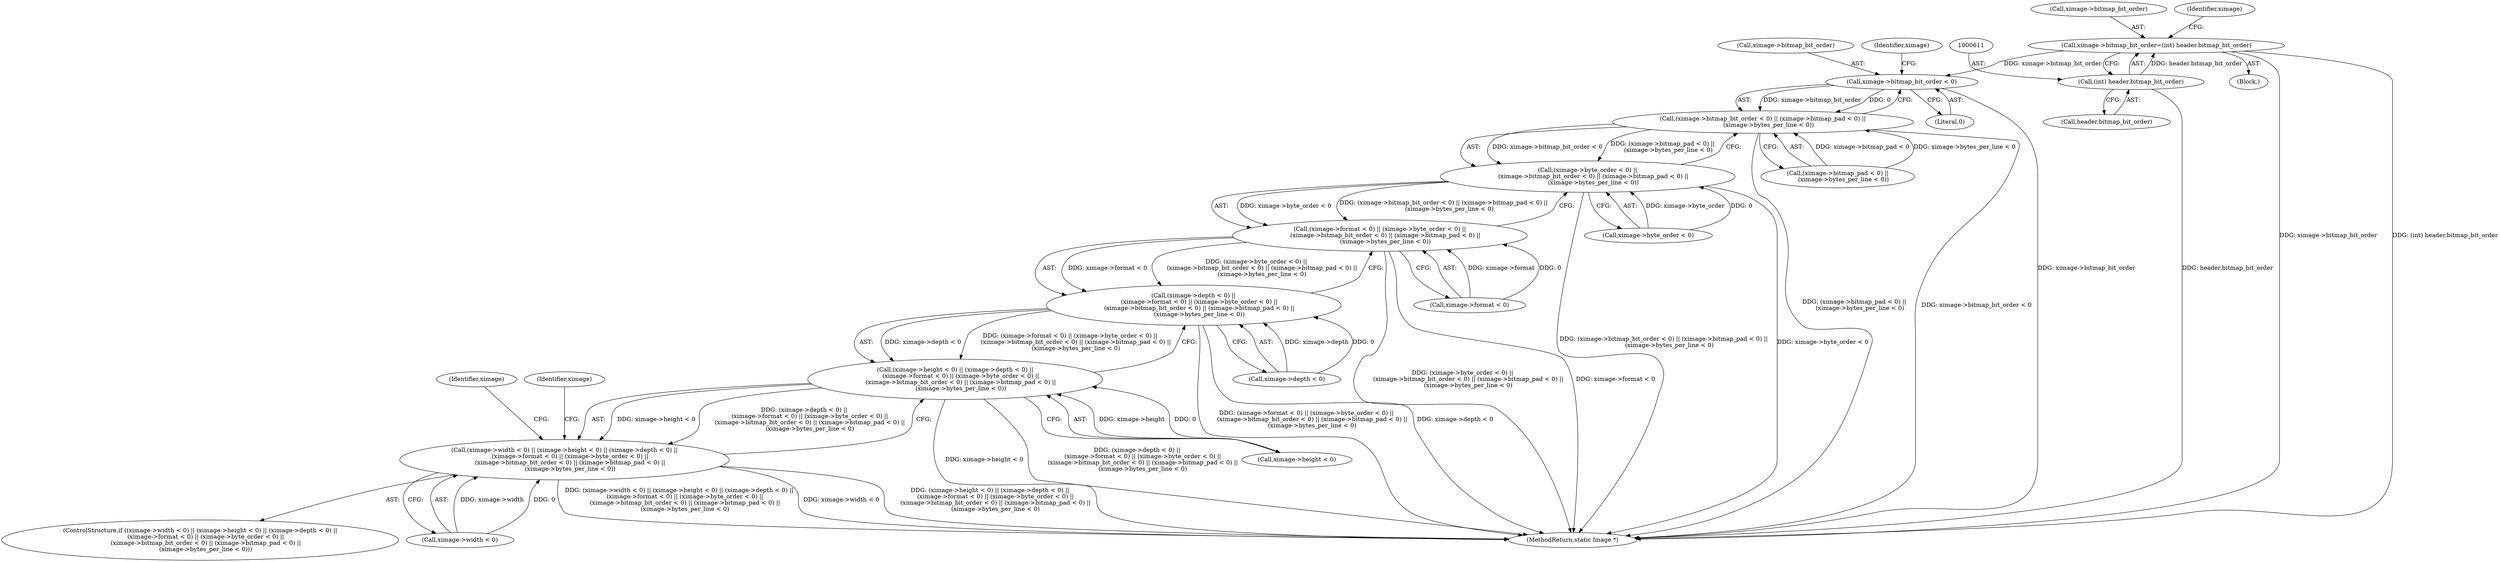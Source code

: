 digraph "0_ImageMagick_c78993d138bf480ab4652b5a48379d4ff75ba5f7@pointer" {
"1000606" [label="(Call,ximage->bitmap_bit_order=(int) header.bitmap_bit_order)"];
"1000610" [label="(Call,(int) header.bitmap_bit_order)"];
"1000677" [label="(Call,ximage->bitmap_bit_order < 0)"];
"1000676" [label="(Call,(ximage->bitmap_bit_order < 0) || (ximage->bitmap_pad < 0) ||\n      (ximage->bytes_per_line < 0))"];
"1000670" [label="(Call,(ximage->byte_order < 0) ||\n      (ximage->bitmap_bit_order < 0) || (ximage->bitmap_pad < 0) ||\n      (ximage->bytes_per_line < 0))"];
"1000664" [label="(Call,(ximage->format < 0) || (ximage->byte_order < 0) ||\n      (ximage->bitmap_bit_order < 0) || (ximage->bitmap_pad < 0) ||\n      (ximage->bytes_per_line < 0))"];
"1000658" [label="(Call,(ximage->depth < 0) ||\n      (ximage->format < 0) || (ximage->byte_order < 0) ||\n      (ximage->bitmap_bit_order < 0) || (ximage->bitmap_pad < 0) ||\n      (ximage->bytes_per_line < 0))"];
"1000652" [label="(Call,(ximage->height < 0) || (ximage->depth < 0) ||\n      (ximage->format < 0) || (ximage->byte_order < 0) ||\n      (ximage->bitmap_bit_order < 0) || (ximage->bitmap_pad < 0) ||\n      (ximage->bytes_per_line < 0))"];
"1000646" [label="(Call,(ximage->width < 0) || (ximage->height < 0) || (ximage->depth < 0) ||\n      (ximage->format < 0) || (ximage->byte_order < 0) ||\n      (ximage->bitmap_bit_order < 0) || (ximage->bitmap_pad < 0) ||\n      (ximage->bytes_per_line < 0))"];
"1000116" [label="(Block,)"];
"1000607" [label="(Call,ximage->bitmap_bit_order)"];
"1000646" [label="(Call,(ximage->width < 0) || (ximage->height < 0) || (ximage->depth < 0) ||\n      (ximage->format < 0) || (ximage->byte_order < 0) ||\n      (ximage->bitmap_bit_order < 0) || (ximage->bitmap_pad < 0) ||\n      (ximage->bytes_per_line < 0))"];
"1000617" [label="(Identifier,ximage)"];
"1000671" [label="(Call,ximage->byte_order < 0)"];
"1000681" [label="(Literal,0)"];
"1000645" [label="(ControlStructure,if ((ximage->width < 0) || (ximage->height < 0) || (ximage->depth < 0) ||\n      (ximage->format < 0) || (ximage->byte_order < 0) ||\n      (ximage->bitmap_bit_order < 0) || (ximage->bitmap_pad < 0) ||\n      (ximage->bytes_per_line < 0)))"];
"1000682" [label="(Call,(ximage->bitmap_pad < 0) ||\n      (ximage->bytes_per_line < 0))"];
"1000612" [label="(Call,header.bitmap_bit_order)"];
"1000664" [label="(Call,(ximage->format < 0) || (ximage->byte_order < 0) ||\n      (ximage->bitmap_bit_order < 0) || (ximage->bitmap_pad < 0) ||\n      (ximage->bytes_per_line < 0))"];
"1000670" [label="(Call,(ximage->byte_order < 0) ||\n      (ximage->bitmap_bit_order < 0) || (ximage->bitmap_pad < 0) ||\n      (ximage->bytes_per_line < 0))"];
"1000606" [label="(Call,ximage->bitmap_bit_order=(int) header.bitmap_bit_order)"];
"1001928" [label="(MethodReturn,static Image *)"];
"1000652" [label="(Call,(ximage->height < 0) || (ximage->depth < 0) ||\n      (ximage->format < 0) || (ximage->byte_order < 0) ||\n      (ximage->bitmap_bit_order < 0) || (ximage->bitmap_pad < 0) ||\n      (ximage->bytes_per_line < 0))"];
"1000678" [label="(Call,ximage->bitmap_bit_order)"];
"1000647" [label="(Call,ximage->width < 0)"];
"1000659" [label="(Call,ximage->depth < 0)"];
"1000610" [label="(Call,(int) header.bitmap_bit_order)"];
"1000658" [label="(Call,(ximage->depth < 0) ||\n      (ximage->format < 0) || (ximage->byte_order < 0) ||\n      (ximage->bitmap_bit_order < 0) || (ximage->bitmap_pad < 0) ||\n      (ximage->bytes_per_line < 0))"];
"1000653" [label="(Call,ximage->height < 0)"];
"1000695" [label="(Identifier,ximage)"];
"1000677" [label="(Call,ximage->bitmap_bit_order < 0)"];
"1000707" [label="(Identifier,ximage)"];
"1000685" [label="(Identifier,ximage)"];
"1000665" [label="(Call,ximage->format < 0)"];
"1000676" [label="(Call,(ximage->bitmap_bit_order < 0) || (ximage->bitmap_pad < 0) ||\n      (ximage->bytes_per_line < 0))"];
"1000606" -> "1000116"  [label="AST: "];
"1000606" -> "1000610"  [label="CFG: "];
"1000607" -> "1000606"  [label="AST: "];
"1000610" -> "1000606"  [label="AST: "];
"1000617" -> "1000606"  [label="CFG: "];
"1000606" -> "1001928"  [label="DDG: ximage->bitmap_bit_order"];
"1000606" -> "1001928"  [label="DDG: (int) header.bitmap_bit_order"];
"1000610" -> "1000606"  [label="DDG: header.bitmap_bit_order"];
"1000606" -> "1000677"  [label="DDG: ximage->bitmap_bit_order"];
"1000610" -> "1000612"  [label="CFG: "];
"1000611" -> "1000610"  [label="AST: "];
"1000612" -> "1000610"  [label="AST: "];
"1000610" -> "1001928"  [label="DDG: header.bitmap_bit_order"];
"1000677" -> "1000676"  [label="AST: "];
"1000677" -> "1000681"  [label="CFG: "];
"1000678" -> "1000677"  [label="AST: "];
"1000681" -> "1000677"  [label="AST: "];
"1000685" -> "1000677"  [label="CFG: "];
"1000676" -> "1000677"  [label="CFG: "];
"1000677" -> "1001928"  [label="DDG: ximage->bitmap_bit_order"];
"1000677" -> "1000676"  [label="DDG: ximage->bitmap_bit_order"];
"1000677" -> "1000676"  [label="DDG: 0"];
"1000676" -> "1000670"  [label="AST: "];
"1000676" -> "1000682"  [label="CFG: "];
"1000682" -> "1000676"  [label="AST: "];
"1000670" -> "1000676"  [label="CFG: "];
"1000676" -> "1001928"  [label="DDG: (ximage->bitmap_pad < 0) ||\n      (ximage->bytes_per_line < 0)"];
"1000676" -> "1001928"  [label="DDG: ximage->bitmap_bit_order < 0"];
"1000676" -> "1000670"  [label="DDG: ximage->bitmap_bit_order < 0"];
"1000676" -> "1000670"  [label="DDG: (ximage->bitmap_pad < 0) ||\n      (ximage->bytes_per_line < 0)"];
"1000682" -> "1000676"  [label="DDG: ximage->bitmap_pad < 0"];
"1000682" -> "1000676"  [label="DDG: ximage->bytes_per_line < 0"];
"1000670" -> "1000664"  [label="AST: "];
"1000670" -> "1000671"  [label="CFG: "];
"1000671" -> "1000670"  [label="AST: "];
"1000664" -> "1000670"  [label="CFG: "];
"1000670" -> "1001928"  [label="DDG: (ximage->bitmap_bit_order < 0) || (ximage->bitmap_pad < 0) ||\n      (ximage->bytes_per_line < 0)"];
"1000670" -> "1001928"  [label="DDG: ximage->byte_order < 0"];
"1000670" -> "1000664"  [label="DDG: ximage->byte_order < 0"];
"1000670" -> "1000664"  [label="DDG: (ximage->bitmap_bit_order < 0) || (ximage->bitmap_pad < 0) ||\n      (ximage->bytes_per_line < 0)"];
"1000671" -> "1000670"  [label="DDG: ximage->byte_order"];
"1000671" -> "1000670"  [label="DDG: 0"];
"1000664" -> "1000658"  [label="AST: "];
"1000664" -> "1000665"  [label="CFG: "];
"1000665" -> "1000664"  [label="AST: "];
"1000658" -> "1000664"  [label="CFG: "];
"1000664" -> "1001928"  [label="DDG: (ximage->byte_order < 0) ||\n      (ximage->bitmap_bit_order < 0) || (ximage->bitmap_pad < 0) ||\n      (ximage->bytes_per_line < 0)"];
"1000664" -> "1001928"  [label="DDG: ximage->format < 0"];
"1000664" -> "1000658"  [label="DDG: ximage->format < 0"];
"1000664" -> "1000658"  [label="DDG: (ximage->byte_order < 0) ||\n      (ximage->bitmap_bit_order < 0) || (ximage->bitmap_pad < 0) ||\n      (ximage->bytes_per_line < 0)"];
"1000665" -> "1000664"  [label="DDG: ximage->format"];
"1000665" -> "1000664"  [label="DDG: 0"];
"1000658" -> "1000652"  [label="AST: "];
"1000658" -> "1000659"  [label="CFG: "];
"1000659" -> "1000658"  [label="AST: "];
"1000652" -> "1000658"  [label="CFG: "];
"1000658" -> "1001928"  [label="DDG: (ximage->format < 0) || (ximage->byte_order < 0) ||\n      (ximage->bitmap_bit_order < 0) || (ximage->bitmap_pad < 0) ||\n      (ximage->bytes_per_line < 0)"];
"1000658" -> "1001928"  [label="DDG: ximage->depth < 0"];
"1000658" -> "1000652"  [label="DDG: ximage->depth < 0"];
"1000658" -> "1000652"  [label="DDG: (ximage->format < 0) || (ximage->byte_order < 0) ||\n      (ximage->bitmap_bit_order < 0) || (ximage->bitmap_pad < 0) ||\n      (ximage->bytes_per_line < 0)"];
"1000659" -> "1000658"  [label="DDG: ximage->depth"];
"1000659" -> "1000658"  [label="DDG: 0"];
"1000652" -> "1000646"  [label="AST: "];
"1000652" -> "1000653"  [label="CFG: "];
"1000653" -> "1000652"  [label="AST: "];
"1000646" -> "1000652"  [label="CFG: "];
"1000652" -> "1001928"  [label="DDG: ximage->height < 0"];
"1000652" -> "1001928"  [label="DDG: (ximage->depth < 0) ||\n      (ximage->format < 0) || (ximage->byte_order < 0) ||\n      (ximage->bitmap_bit_order < 0) || (ximage->bitmap_pad < 0) ||\n      (ximage->bytes_per_line < 0)"];
"1000652" -> "1000646"  [label="DDG: ximage->height < 0"];
"1000652" -> "1000646"  [label="DDG: (ximage->depth < 0) ||\n      (ximage->format < 0) || (ximage->byte_order < 0) ||\n      (ximage->bitmap_bit_order < 0) || (ximage->bitmap_pad < 0) ||\n      (ximage->bytes_per_line < 0)"];
"1000653" -> "1000652"  [label="DDG: ximage->height"];
"1000653" -> "1000652"  [label="DDG: 0"];
"1000646" -> "1000645"  [label="AST: "];
"1000646" -> "1000647"  [label="CFG: "];
"1000647" -> "1000646"  [label="AST: "];
"1000695" -> "1000646"  [label="CFG: "];
"1000707" -> "1000646"  [label="CFG: "];
"1000646" -> "1001928"  [label="DDG: (ximage->width < 0) || (ximage->height < 0) || (ximage->depth < 0) ||\n      (ximage->format < 0) || (ximage->byte_order < 0) ||\n      (ximage->bitmap_bit_order < 0) || (ximage->bitmap_pad < 0) ||\n      (ximage->bytes_per_line < 0)"];
"1000646" -> "1001928"  [label="DDG: ximage->width < 0"];
"1000646" -> "1001928"  [label="DDG: (ximage->height < 0) || (ximage->depth < 0) ||\n      (ximage->format < 0) || (ximage->byte_order < 0) ||\n      (ximage->bitmap_bit_order < 0) || (ximage->bitmap_pad < 0) ||\n      (ximage->bytes_per_line < 0)"];
"1000647" -> "1000646"  [label="DDG: ximage->width"];
"1000647" -> "1000646"  [label="DDG: 0"];
}
